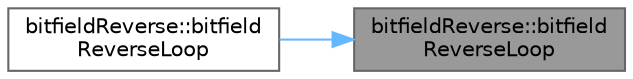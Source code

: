 digraph "bitfieldReverse::bitfieldReverseLoop"
{
 // LATEX_PDF_SIZE
  bgcolor="transparent";
  edge [fontname=Helvetica,fontsize=10,labelfontname=Helvetica,labelfontsize=10];
  node [fontname=Helvetica,fontsize=10,shape=box,height=0.2,width=0.4];
  rankdir="RL";
  Node1 [id="Node000001",label="bitfieldReverse::bitfield\lReverseLoop",height=0.2,width=0.4,color="gray40", fillcolor="grey60", style="filled", fontcolor="black",tooltip=" "];
  Node1 -> Node2 [id="edge3_Node000001_Node000002",dir="back",color="steelblue1",style="solid",tooltip=" "];
  Node2 [id="Node000002",label="bitfieldReverse::bitfield\lReverseLoop",height=0.2,width=0.4,color="grey40", fillcolor="white", style="filled",URL="$namespacebitfield_reverse.html#a92ea1b37306f64456bc87c9133caa1be",tooltip=" "];
}
